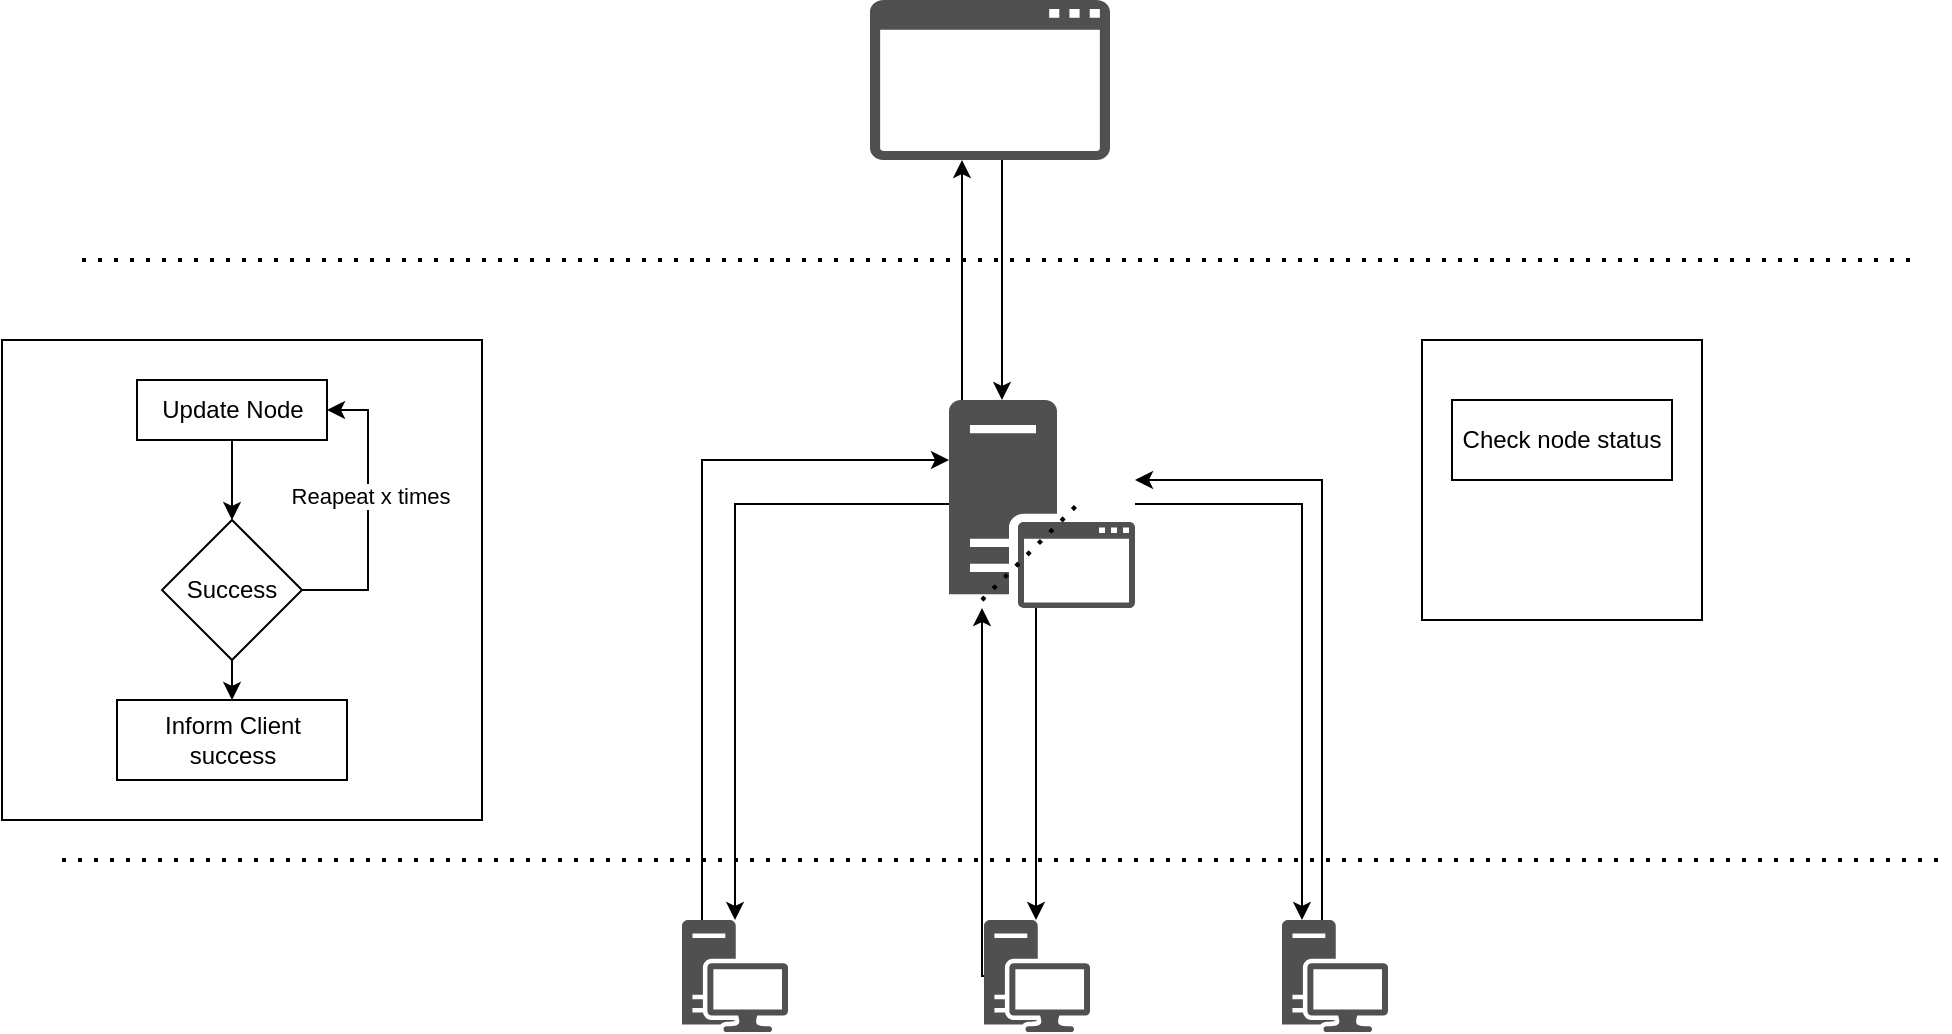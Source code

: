 <mxfile version="21.6.7" type="github">
  <diagram id="1JJ-UvxjRfw-XplDersZ" name="Page-1">
    <mxGraphModel dx="954" dy="617" grid="1" gridSize="10" guides="1" tooltips="1" connect="1" arrows="1" fold="1" page="1" pageScale="1" pageWidth="1169" pageHeight="827" math="0" shadow="0">
      <root>
        <mxCell id="0" />
        <mxCell id="1" parent="0" />
        <mxCell id="MUZQk2IL9fI0bO0C1k1g-11" style="edgeStyle=orthogonalEdgeStyle;rounded=0;orthogonalLoop=1;jettySize=auto;html=1;" parent="1" source="MUZQk2IL9fI0bO0C1k1g-1" target="MUZQk2IL9fI0bO0C1k1g-2" edge="1">
          <mxGeometry relative="1" as="geometry">
            <Array as="points">
              <mxPoint x="540" y="170" />
              <mxPoint x="540" y="170" />
            </Array>
          </mxGeometry>
        </mxCell>
        <mxCell id="MUZQk2IL9fI0bO0C1k1g-1" value="" style="sketch=0;pointerEvents=1;shadow=0;dashed=0;html=1;strokeColor=none;fillColor=#505050;labelPosition=center;verticalLabelPosition=bottom;verticalAlign=top;outlineConnect=0;align=center;shape=mxgraph.office.concepts.application_generic;" parent="1" vertex="1">
          <mxGeometry x="474" y="30" width="120" height="80" as="geometry" />
        </mxCell>
        <mxCell id="MUZQk2IL9fI0bO0C1k1g-12" style="edgeStyle=orthogonalEdgeStyle;rounded=0;orthogonalLoop=1;jettySize=auto;html=1;" parent="1" source="MUZQk2IL9fI0bO0C1k1g-2" target="MUZQk2IL9fI0bO0C1k1g-1" edge="1">
          <mxGeometry relative="1" as="geometry">
            <Array as="points">
              <mxPoint x="520" y="170" />
              <mxPoint x="520" y="170" />
            </Array>
          </mxGeometry>
        </mxCell>
        <mxCell id="MUZQk2IL9fI0bO0C1k1g-17" style="edgeStyle=orthogonalEdgeStyle;rounded=0;orthogonalLoop=1;jettySize=auto;html=1;" parent="1" source="MUZQk2IL9fI0bO0C1k1g-2" target="MUZQk2IL9fI0bO0C1k1g-6" edge="1">
          <mxGeometry relative="1" as="geometry">
            <Array as="points">
              <mxPoint x="690" y="282" />
            </Array>
          </mxGeometry>
        </mxCell>
        <mxCell id="MUZQk2IL9fI0bO0C1k1g-18" style="edgeStyle=orthogonalEdgeStyle;rounded=0;orthogonalLoop=1;jettySize=auto;html=1;" parent="1" source="MUZQk2IL9fI0bO0C1k1g-2" target="MUZQk2IL9fI0bO0C1k1g-5" edge="1">
          <mxGeometry relative="1" as="geometry">
            <Array as="points">
              <mxPoint x="557" y="370" />
              <mxPoint x="557" y="370" />
            </Array>
          </mxGeometry>
        </mxCell>
        <mxCell id="MUZQk2IL9fI0bO0C1k1g-21" style="edgeStyle=orthogonalEdgeStyle;rounded=0;orthogonalLoop=1;jettySize=auto;html=1;" parent="1" source="MUZQk2IL9fI0bO0C1k1g-2" target="MUZQk2IL9fI0bO0C1k1g-4" edge="1">
          <mxGeometry relative="1" as="geometry" />
        </mxCell>
        <mxCell id="MUZQk2IL9fI0bO0C1k1g-2" value="" style="sketch=0;pointerEvents=1;shadow=0;dashed=0;html=1;strokeColor=none;fillColor=#505050;labelPosition=center;verticalLabelPosition=bottom;verticalAlign=top;outlineConnect=0;align=center;shape=mxgraph.office.servers.application_server;" parent="1" vertex="1">
          <mxGeometry x="513.5" y="230" width="93" height="104" as="geometry" />
        </mxCell>
        <mxCell id="MUZQk2IL9fI0bO0C1k1g-16" style="edgeStyle=orthogonalEdgeStyle;rounded=0;orthogonalLoop=1;jettySize=auto;html=1;" parent="1" source="MUZQk2IL9fI0bO0C1k1g-4" target="MUZQk2IL9fI0bO0C1k1g-2" edge="1">
          <mxGeometry relative="1" as="geometry">
            <Array as="points">
              <mxPoint x="390" y="260" />
            </Array>
          </mxGeometry>
        </mxCell>
        <mxCell id="MUZQk2IL9fI0bO0C1k1g-4" value="" style="sketch=0;pointerEvents=1;shadow=0;dashed=0;html=1;strokeColor=none;fillColor=#505050;labelPosition=center;verticalLabelPosition=bottom;verticalAlign=top;outlineConnect=0;align=center;shape=mxgraph.office.devices.workstation;" parent="1" vertex="1">
          <mxGeometry x="380" y="490" width="53" height="56" as="geometry" />
        </mxCell>
        <mxCell id="MUZQk2IL9fI0bO0C1k1g-19" style="edgeStyle=orthogonalEdgeStyle;rounded=0;orthogonalLoop=1;jettySize=auto;html=1;" parent="1" source="MUZQk2IL9fI0bO0C1k1g-5" target="MUZQk2IL9fI0bO0C1k1g-2" edge="1">
          <mxGeometry relative="1" as="geometry">
            <Array as="points">
              <mxPoint x="530" y="518" />
            </Array>
          </mxGeometry>
        </mxCell>
        <mxCell id="MUZQk2IL9fI0bO0C1k1g-5" value="" style="sketch=0;pointerEvents=1;shadow=0;dashed=0;html=1;strokeColor=none;fillColor=#505050;labelPosition=center;verticalLabelPosition=bottom;verticalAlign=top;outlineConnect=0;align=center;shape=mxgraph.office.devices.workstation;" parent="1" vertex="1">
          <mxGeometry x="531" y="490" width="53" height="56" as="geometry" />
        </mxCell>
        <mxCell id="MUZQk2IL9fI0bO0C1k1g-14" style="edgeStyle=orthogonalEdgeStyle;rounded=0;orthogonalLoop=1;jettySize=auto;html=1;" parent="1" source="MUZQk2IL9fI0bO0C1k1g-6" target="MUZQk2IL9fI0bO0C1k1g-2" edge="1">
          <mxGeometry relative="1" as="geometry">
            <Array as="points">
              <mxPoint x="700" y="270" />
            </Array>
          </mxGeometry>
        </mxCell>
        <mxCell id="MUZQk2IL9fI0bO0C1k1g-6" value="" style="sketch=0;pointerEvents=1;shadow=0;dashed=0;html=1;strokeColor=none;fillColor=#505050;labelPosition=center;verticalLabelPosition=bottom;verticalAlign=top;outlineConnect=0;align=center;shape=mxgraph.office.devices.workstation;" parent="1" vertex="1">
          <mxGeometry x="680" y="490" width="53" height="56" as="geometry" />
        </mxCell>
        <mxCell id="3ATYLjNT14vbEUXNDDyD-2" value="" style="whiteSpace=wrap;html=1;aspect=fixed;" vertex="1" parent="1">
          <mxGeometry x="40" y="200" width="240" height="240" as="geometry" />
        </mxCell>
        <mxCell id="3ATYLjNT14vbEUXNDDyD-7" style="edgeStyle=orthogonalEdgeStyle;rounded=0;orthogonalLoop=1;jettySize=auto;html=1;exitX=0.5;exitY=1;exitDx=0;exitDy=0;entryX=0.5;entryY=0;entryDx=0;entryDy=0;" edge="1" parent="1" source="3ATYLjNT14vbEUXNDDyD-3" target="3ATYLjNT14vbEUXNDDyD-6">
          <mxGeometry relative="1" as="geometry" />
        </mxCell>
        <mxCell id="3ATYLjNT14vbEUXNDDyD-8" style="edgeStyle=orthogonalEdgeStyle;rounded=0;orthogonalLoop=1;jettySize=auto;html=1;entryX=1;entryY=0.5;entryDx=0;entryDy=0;" edge="1" parent="1" source="3ATYLjNT14vbEUXNDDyD-3" target="3ATYLjNT14vbEUXNDDyD-4">
          <mxGeometry relative="1" as="geometry">
            <Array as="points">
              <mxPoint x="223" y="325" />
              <mxPoint x="223" y="235" />
            </Array>
          </mxGeometry>
        </mxCell>
        <mxCell id="3ATYLjNT14vbEUXNDDyD-9" value="Reapeat x times" style="edgeLabel;html=1;align=center;verticalAlign=middle;resizable=0;points=[];" vertex="1" connectable="0" parent="3ATYLjNT14vbEUXNDDyD-8">
          <mxGeometry x="0.115" y="-1" relative="1" as="geometry">
            <mxPoint as="offset" />
          </mxGeometry>
        </mxCell>
        <mxCell id="3ATYLjNT14vbEUXNDDyD-3" value="Success" style="rhombus;whiteSpace=wrap;html=1;" vertex="1" parent="1">
          <mxGeometry x="120" y="290" width="70" height="70" as="geometry" />
        </mxCell>
        <mxCell id="3ATYLjNT14vbEUXNDDyD-5" style="edgeStyle=orthogonalEdgeStyle;rounded=0;orthogonalLoop=1;jettySize=auto;html=1;exitX=0.5;exitY=1;exitDx=0;exitDy=0;entryX=0.5;entryY=0;entryDx=0;entryDy=0;" edge="1" parent="1" source="3ATYLjNT14vbEUXNDDyD-4" target="3ATYLjNT14vbEUXNDDyD-3">
          <mxGeometry relative="1" as="geometry" />
        </mxCell>
        <mxCell id="3ATYLjNT14vbEUXNDDyD-4" value="Update Node" style="rounded=0;whiteSpace=wrap;html=1;" vertex="1" parent="1">
          <mxGeometry x="107.5" y="220" width="95" height="30" as="geometry" />
        </mxCell>
        <mxCell id="3ATYLjNT14vbEUXNDDyD-6" value="Inform Client success" style="rounded=0;whiteSpace=wrap;html=1;" vertex="1" parent="1">
          <mxGeometry x="97.5" y="380" width="115" height="40" as="geometry" />
        </mxCell>
        <mxCell id="3ATYLjNT14vbEUXNDDyD-11" value="" style="whiteSpace=wrap;html=1;aspect=fixed;" vertex="1" parent="1">
          <mxGeometry x="750" y="200" width="140" height="140" as="geometry" />
        </mxCell>
        <mxCell id="3ATYLjNT14vbEUXNDDyD-12" value="Check node status" style="rounded=0;whiteSpace=wrap;html=1;" vertex="1" parent="1">
          <mxGeometry x="765" y="230" width="110" height="40" as="geometry" />
        </mxCell>
        <mxCell id="3ATYLjNT14vbEUXNDDyD-13" value="" style="endArrow=none;dashed=1;html=1;dashPattern=1 3;strokeWidth=2;rounded=0;" edge="1" parent="1">
          <mxGeometry width="50" height="50" relative="1" as="geometry">
            <mxPoint x="530" y="330" as="sourcePoint" />
            <mxPoint x="580" y="280" as="targetPoint" />
          </mxGeometry>
        </mxCell>
        <mxCell id="3ATYLjNT14vbEUXNDDyD-14" value="" style="endArrow=none;dashed=1;html=1;dashPattern=1 3;strokeWidth=2;rounded=0;" edge="1" parent="1">
          <mxGeometry width="50" height="50" relative="1" as="geometry">
            <mxPoint x="530" y="330" as="sourcePoint" />
            <mxPoint x="580" y="280" as="targetPoint" />
          </mxGeometry>
        </mxCell>
        <mxCell id="3ATYLjNT14vbEUXNDDyD-15" value="" style="endArrow=none;dashed=1;html=1;dashPattern=1 3;strokeWidth=2;rounded=0;" edge="1" parent="1">
          <mxGeometry width="50" height="50" relative="1" as="geometry">
            <mxPoint x="80" y="160" as="sourcePoint" />
            <mxPoint x="1000" y="160" as="targetPoint" />
          </mxGeometry>
        </mxCell>
        <mxCell id="3ATYLjNT14vbEUXNDDyD-17" value="" style="endArrow=none;dashed=1;html=1;dashPattern=1 3;strokeWidth=2;rounded=0;" edge="1" parent="1">
          <mxGeometry width="50" height="50" relative="1" as="geometry">
            <mxPoint x="70" y="460" as="sourcePoint" />
            <mxPoint x="1012" y="460" as="targetPoint" />
          </mxGeometry>
        </mxCell>
      </root>
    </mxGraphModel>
  </diagram>
</mxfile>
